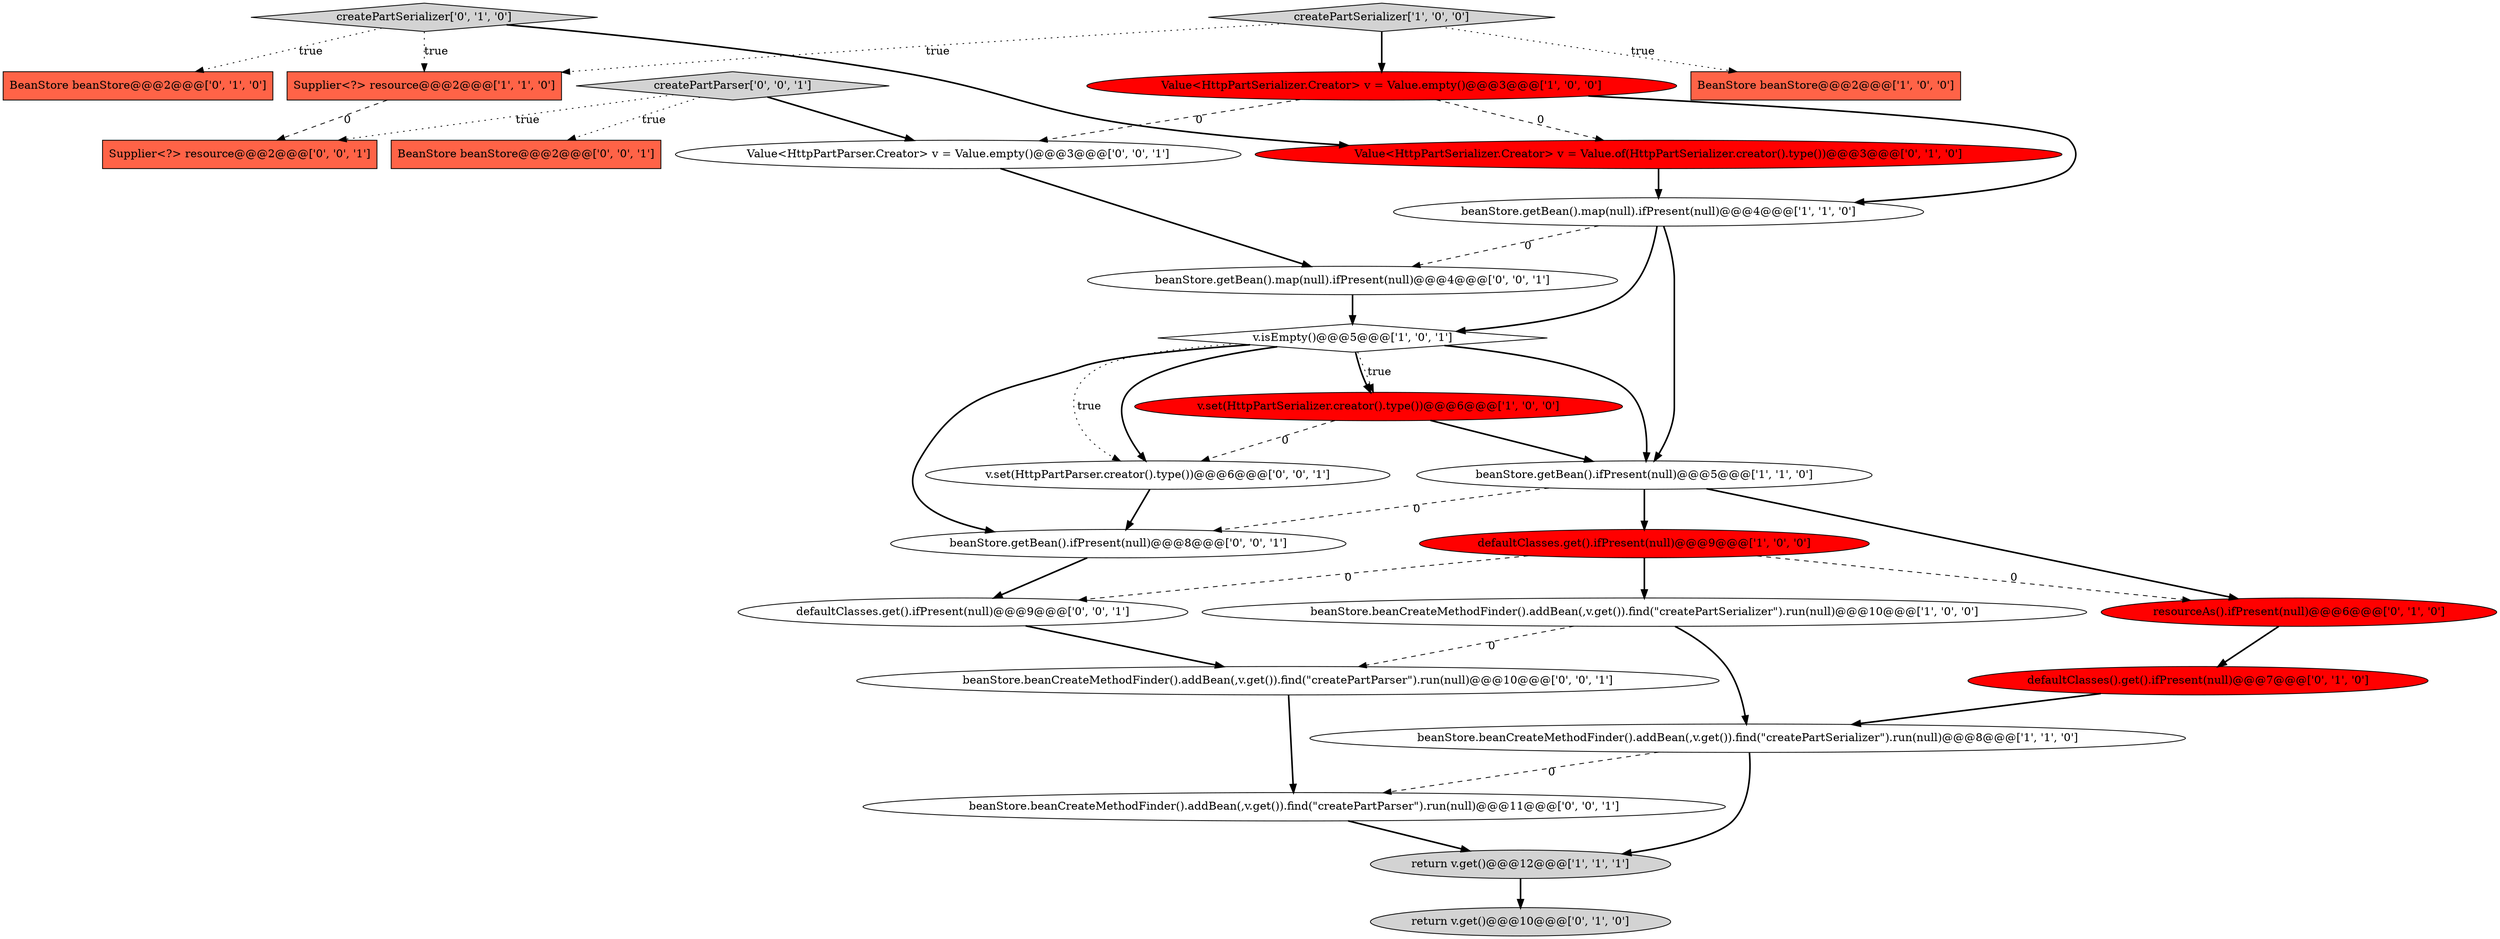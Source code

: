 digraph {
9 [style = filled, label = "beanStore.getBean().map(null).ifPresent(null)@@@4@@@['1', '1', '0']", fillcolor = white, shape = ellipse image = "AAA0AAABBB1BBB"];
5 [style = filled, label = "beanStore.getBean().ifPresent(null)@@@5@@@['1', '1', '0']", fillcolor = white, shape = ellipse image = "AAA0AAABBB1BBB"];
27 [style = filled, label = "beanStore.getBean().map(null).ifPresent(null)@@@4@@@['0', '0', '1']", fillcolor = white, shape = ellipse image = "AAA0AAABBB3BBB"];
24 [style = filled, label = "beanStore.getBean().ifPresent(null)@@@8@@@['0', '0', '1']", fillcolor = white, shape = ellipse image = "AAA0AAABBB3BBB"];
21 [style = filled, label = "BeanStore beanStore@@@2@@@['0', '0', '1']", fillcolor = tomato, shape = box image = "AAA0AAABBB3BBB"];
23 [style = filled, label = "beanStore.beanCreateMethodFinder().addBean(,v.get()).find(\"createPartParser\").run(null)@@@11@@@['0', '0', '1']", fillcolor = white, shape = ellipse image = "AAA0AAABBB3BBB"];
26 [style = filled, label = "Supplier<?> resource@@@2@@@['0', '0', '1']", fillcolor = tomato, shape = box image = "AAA0AAABBB3BBB"];
10 [style = filled, label = "beanStore.beanCreateMethodFinder().addBean(,v.get()).find(\"createPartSerializer\").run(null)@@@10@@@['1', '0', '0']", fillcolor = white, shape = ellipse image = "AAA0AAABBB1BBB"];
15 [style = filled, label = "resourceAs().ifPresent(null)@@@6@@@['0', '1', '0']", fillcolor = red, shape = ellipse image = "AAA1AAABBB2BBB"];
1 [style = filled, label = "beanStore.beanCreateMethodFinder().addBean(,v.get()).find(\"createPartSerializer\").run(null)@@@8@@@['1', '1', '0']", fillcolor = white, shape = ellipse image = "AAA0AAABBB1BBB"];
25 [style = filled, label = "Value<HttpPartParser.Creator> v = Value.empty()@@@3@@@['0', '0', '1']", fillcolor = white, shape = ellipse image = "AAA0AAABBB3BBB"];
2 [style = filled, label = "Value<HttpPartSerializer.Creator> v = Value.empty()@@@3@@@['1', '0', '0']", fillcolor = red, shape = ellipse image = "AAA1AAABBB1BBB"];
7 [style = filled, label = "return v.get()@@@12@@@['1', '1', '1']", fillcolor = lightgray, shape = ellipse image = "AAA0AAABBB1BBB"];
13 [style = filled, label = "Value<HttpPartSerializer.Creator> v = Value.of(HttpPartSerializer.creator().type())@@@3@@@['0', '1', '0']", fillcolor = red, shape = ellipse image = "AAA1AAABBB2BBB"];
17 [style = filled, label = "createPartSerializer['0', '1', '0']", fillcolor = lightgray, shape = diamond image = "AAA0AAABBB2BBB"];
20 [style = filled, label = "defaultClasses.get().ifPresent(null)@@@9@@@['0', '0', '1']", fillcolor = white, shape = ellipse image = "AAA0AAABBB3BBB"];
19 [style = filled, label = "v.set(HttpPartParser.creator().type())@@@6@@@['0', '0', '1']", fillcolor = white, shape = ellipse image = "AAA0AAABBB3BBB"];
14 [style = filled, label = "BeanStore beanStore@@@2@@@['0', '1', '0']", fillcolor = tomato, shape = box image = "AAA0AAABBB2BBB"];
16 [style = filled, label = "defaultClasses().get().ifPresent(null)@@@7@@@['0', '1', '0']", fillcolor = red, shape = ellipse image = "AAA1AAABBB2BBB"];
4 [style = filled, label = "defaultClasses.get().ifPresent(null)@@@9@@@['1', '0', '0']", fillcolor = red, shape = ellipse image = "AAA1AAABBB1BBB"];
12 [style = filled, label = "return v.get()@@@10@@@['0', '1', '0']", fillcolor = lightgray, shape = ellipse image = "AAA0AAABBB2BBB"];
8 [style = filled, label = "Supplier<?> resource@@@2@@@['1', '1', '0']", fillcolor = tomato, shape = box image = "AAA0AAABBB1BBB"];
0 [style = filled, label = "BeanStore beanStore@@@2@@@['1', '0', '0']", fillcolor = tomato, shape = box image = "AAA0AAABBB1BBB"];
22 [style = filled, label = "beanStore.beanCreateMethodFinder().addBean(,v.get()).find(\"createPartParser\").run(null)@@@10@@@['0', '0', '1']", fillcolor = white, shape = ellipse image = "AAA0AAABBB3BBB"];
3 [style = filled, label = "v.isEmpty()@@@5@@@['1', '0', '1']", fillcolor = white, shape = diamond image = "AAA0AAABBB1BBB"];
6 [style = filled, label = "v.set(HttpPartSerializer.creator().type())@@@6@@@['1', '0', '0']", fillcolor = red, shape = ellipse image = "AAA1AAABBB1BBB"];
11 [style = filled, label = "createPartSerializer['1', '0', '0']", fillcolor = lightgray, shape = diamond image = "AAA0AAABBB1BBB"];
18 [style = filled, label = "createPartParser['0', '0', '1']", fillcolor = lightgray, shape = diamond image = "AAA0AAABBB3BBB"];
4->10 [style = bold, label=""];
3->24 [style = bold, label=""];
7->12 [style = bold, label=""];
27->3 [style = bold, label=""];
18->21 [style = dotted, label="true"];
5->24 [style = dashed, label="0"];
17->14 [style = dotted, label="true"];
9->27 [style = dashed, label="0"];
5->15 [style = bold, label=""];
3->6 [style = bold, label=""];
2->9 [style = bold, label=""];
10->22 [style = dashed, label="0"];
3->6 [style = dotted, label="true"];
15->16 [style = bold, label=""];
1->7 [style = bold, label=""];
22->23 [style = bold, label=""];
11->2 [style = bold, label=""];
20->22 [style = bold, label=""];
19->24 [style = bold, label=""];
24->20 [style = bold, label=""];
25->27 [style = bold, label=""];
17->8 [style = dotted, label="true"];
6->5 [style = bold, label=""];
3->5 [style = bold, label=""];
3->19 [style = dotted, label="true"];
3->19 [style = bold, label=""];
16->1 [style = bold, label=""];
4->20 [style = dashed, label="0"];
18->26 [style = dotted, label="true"];
2->13 [style = dashed, label="0"];
4->15 [style = dashed, label="0"];
11->0 [style = dotted, label="true"];
5->4 [style = bold, label=""];
6->19 [style = dashed, label="0"];
2->25 [style = dashed, label="0"];
18->25 [style = bold, label=""];
9->5 [style = bold, label=""];
9->3 [style = bold, label=""];
11->8 [style = dotted, label="true"];
17->13 [style = bold, label=""];
23->7 [style = bold, label=""];
13->9 [style = bold, label=""];
10->1 [style = bold, label=""];
1->23 [style = dashed, label="0"];
8->26 [style = dashed, label="0"];
}
